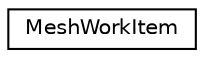 digraph "Graphical Class Hierarchy"
{
  edge [fontname="Helvetica",fontsize="10",labelfontname="Helvetica",labelfontsize="10"];
  node [fontname="Helvetica",fontsize="10",shape=record];
  rankdir="LR";
  Node1 [label="MeshWorkItem",height=0.2,width=0.4,color="black", fillcolor="white", style="filled",URL="$class_mesh_work_item.html"];
}
